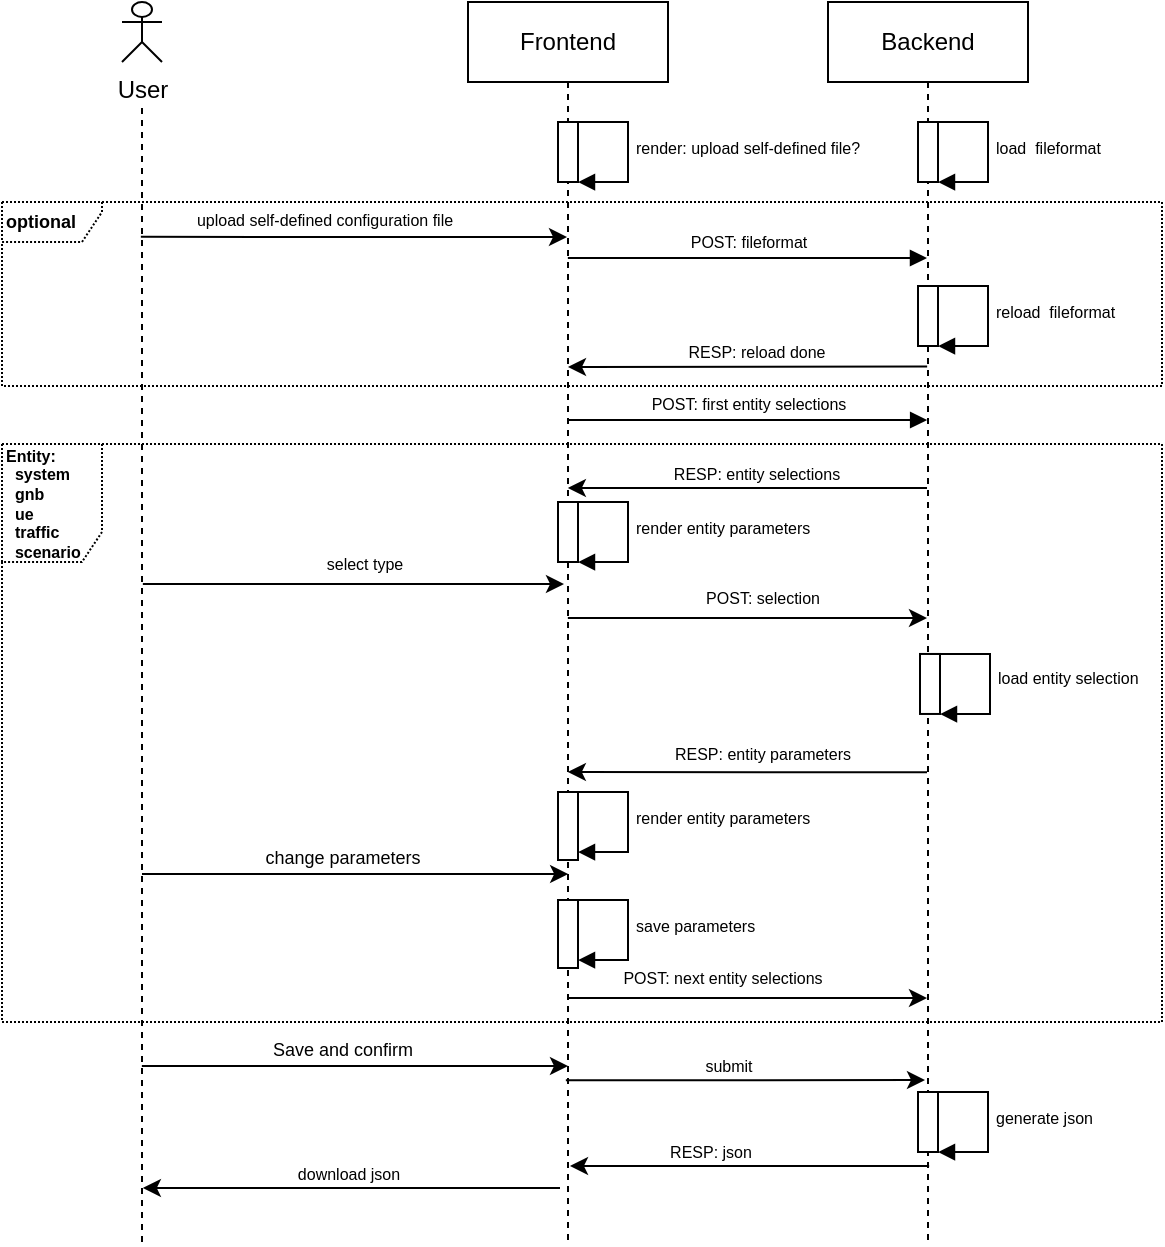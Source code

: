 <mxfile version="21.6.6" type="github">
  <diagram name="draft" id="2YBvvXClWsGukQMizWep">
    <mxGraphModel dx="956" dy="541" grid="1" gridSize="10" guides="1" tooltips="1" connect="1" arrows="1" fold="1" page="1" pageScale="1" pageWidth="850" pageHeight="1100" math="0" shadow="0">
      <root>
        <mxCell id="0" />
        <mxCell id="1" parent="0" />
        <mxCell id="DSRUICAeeT1Hs0LJj4u0-13" value="" style="edgeStyle=elbowEdgeStyle;rounded=0;orthogonalLoop=1;jettySize=auto;html=1;elbow=vertical;curved=0;" edge="1" parent="1">
          <mxGeometry relative="1" as="geometry">
            <mxPoint x="452.929" y="347.997" as="sourcePoint" />
            <mxPoint x="632.5" y="347.997" as="targetPoint" />
          </mxGeometry>
        </mxCell>
        <mxCell id="DSRUICAeeT1Hs0LJj4u0-20" value="POST: selection" style="edgeLabel;html=1;align=center;verticalAlign=middle;resizable=0;points=[];fontSize=8;" vertex="1" connectable="0" parent="DSRUICAeeT1Hs0LJj4u0-13">
          <mxGeometry x="0.459" y="1" relative="1" as="geometry">
            <mxPoint x="-34" y="-9" as="offset" />
          </mxGeometry>
        </mxCell>
        <mxCell id="DSRUICAeeT1Hs0LJj4u0-14" style="edgeStyle=elbowEdgeStyle;rounded=0;orthogonalLoop=1;jettySize=auto;html=1;elbow=vertical;curved=0;" edge="1" parent="1">
          <mxGeometry relative="1" as="geometry">
            <mxPoint x="452.929" y="538" as="sourcePoint" />
            <mxPoint x="632.5" y="538" as="targetPoint" />
            <Array as="points">
              <mxPoint x="530" y="538" />
              <mxPoint x="560" y="458" />
            </Array>
          </mxGeometry>
        </mxCell>
        <mxCell id="DSRUICAeeT1Hs0LJj4u0-28" value="POST: next entity selections" style="edgeLabel;html=1;align=center;verticalAlign=middle;resizable=0;points=[];fontSize=8;" vertex="1" connectable="0" parent="DSRUICAeeT1Hs0LJj4u0-14">
          <mxGeometry x="-0.31" y="1" relative="1" as="geometry">
            <mxPoint x="15" y="-9" as="offset" />
          </mxGeometry>
        </mxCell>
        <mxCell id="DSRUICAeeT1Hs0LJj4u0-34" style="edgeStyle=elbowEdgeStyle;rounded=0;orthogonalLoop=1;jettySize=auto;html=1;elbow=vertical;curved=0;" edge="1" parent="1">
          <mxGeometry relative="1" as="geometry">
            <mxPoint x="451.929" y="579.143" as="sourcePoint" />
            <mxPoint x="631.5" y="579.143" as="targetPoint" />
          </mxGeometry>
        </mxCell>
        <mxCell id="DSRUICAeeT1Hs0LJj4u0-35" value="submit" style="edgeLabel;html=1;align=center;verticalAlign=bottom;resizable=0;points=[];labelPosition=center;verticalLabelPosition=top;fontSize=8;" vertex="1" connectable="0" parent="DSRUICAeeT1Hs0LJj4u0-34">
          <mxGeometry x="-0.102" relative="1" as="geometry">
            <mxPoint as="offset" />
          </mxGeometry>
        </mxCell>
        <mxCell id="aM9ryv3xv72pqoxQDRHE-1" value="Frontend" style="shape=umlLifeline;perimeter=lifelinePerimeter;whiteSpace=wrap;html=1;container=0;dropTarget=0;collapsible=0;recursiveResize=0;outlineConnect=0;portConstraint=eastwest;newEdgeStyle={&quot;edgeStyle&quot;:&quot;elbowEdgeStyle&quot;,&quot;elbow&quot;:&quot;vertical&quot;,&quot;curved&quot;:0,&quot;rounded&quot;:0};" parent="1" vertex="1">
          <mxGeometry x="403" y="40" width="100" height="620" as="geometry" />
        </mxCell>
        <mxCell id="DSRUICAeeT1Hs0LJj4u0-23" value="" style="html=1;points=[];perimeter=orthogonalPerimeter;outlineConnect=0;targetShapes=umlLifeline;portConstraint=eastwest;newEdgeStyle={&quot;edgeStyle&quot;:&quot;elbowEdgeStyle&quot;,&quot;elbow&quot;:&quot;vertical&quot;,&quot;curved&quot;:0,&quot;rounded&quot;:0};" vertex="1" parent="aM9ryv3xv72pqoxQDRHE-1">
          <mxGeometry x="45" y="395" width="10" height="34" as="geometry" />
        </mxCell>
        <mxCell id="DSRUICAeeT1Hs0LJj4u0-24" value="render entity parameters" style="html=1;align=left;spacingLeft=2;endArrow=block;rounded=0;edgeStyle=orthogonalEdgeStyle;curved=0;rounded=0;fontSize=8;" edge="1" parent="aM9ryv3xv72pqoxQDRHE-1">
          <mxGeometry relative="1" as="geometry">
            <mxPoint x="50" y="395" as="sourcePoint" />
            <Array as="points">
              <mxPoint x="80" y="425" />
            </Array>
            <mxPoint x="55" y="425.029" as="targetPoint" />
          </mxGeometry>
        </mxCell>
        <mxCell id="DSRUICAeeT1Hs0LJj4u0-25" value="" style="html=1;points=[];perimeter=orthogonalPerimeter;outlineConnect=0;targetShapes=umlLifeline;portConstraint=eastwest;newEdgeStyle={&quot;edgeStyle&quot;:&quot;elbowEdgeStyle&quot;,&quot;elbow&quot;:&quot;vertical&quot;,&quot;curved&quot;:0,&quot;rounded&quot;:0};" vertex="1" parent="aM9ryv3xv72pqoxQDRHE-1">
          <mxGeometry x="45" y="250" width="10" height="30" as="geometry" />
        </mxCell>
        <mxCell id="DSRUICAeeT1Hs0LJj4u0-26" value="render entity parameters" style="html=1;align=left;spacingLeft=2;endArrow=block;rounded=0;edgeStyle=orthogonalEdgeStyle;curved=0;rounded=0;fontSize=8;" edge="1" parent="aM9ryv3xv72pqoxQDRHE-1">
          <mxGeometry relative="1" as="geometry">
            <mxPoint x="50" y="250" as="sourcePoint" />
            <Array as="points">
              <mxPoint x="80" y="280" />
            </Array>
            <mxPoint x="55" y="280.029" as="targetPoint" />
          </mxGeometry>
        </mxCell>
        <mxCell id="DSRUICAeeT1Hs0LJj4u0-49" value="" style="html=1;points=[];perimeter=orthogonalPerimeter;outlineConnect=0;targetShapes=umlLifeline;portConstraint=eastwest;newEdgeStyle={&quot;edgeStyle&quot;:&quot;elbowEdgeStyle&quot;,&quot;elbow&quot;:&quot;vertical&quot;,&quot;curved&quot;:0,&quot;rounded&quot;:0};" vertex="1" parent="aM9ryv3xv72pqoxQDRHE-1">
          <mxGeometry x="45" y="60" width="10" height="30" as="geometry" />
        </mxCell>
        <mxCell id="DSRUICAeeT1Hs0LJj4u0-50" value="render: upload self-defined file?" style="html=1;align=left;spacingLeft=2;endArrow=block;rounded=0;edgeStyle=orthogonalEdgeStyle;curved=0;rounded=0;fontSize=8;" edge="1" parent="aM9ryv3xv72pqoxQDRHE-1">
          <mxGeometry relative="1" as="geometry">
            <mxPoint x="50" y="60" as="sourcePoint" />
            <Array as="points">
              <mxPoint x="80" y="90" />
            </Array>
            <mxPoint x="55" y="90.029" as="targetPoint" />
          </mxGeometry>
        </mxCell>
        <mxCell id="DSRUICAeeT1Hs0LJj4u0-10" style="edgeStyle=elbowEdgeStyle;rounded=0;orthogonalLoop=1;jettySize=auto;html=1;elbow=vertical;curved=0;" edge="1" parent="1">
          <mxGeometry relative="1" as="geometry">
            <mxPoint x="632.5" y="282.997" as="sourcePoint" />
            <mxPoint x="452.929" y="282.997" as="targetPoint" />
          </mxGeometry>
        </mxCell>
        <mxCell id="DSRUICAeeT1Hs0LJj4u0-11" value="RESP: entity selections" style="edgeLabel;html=1;align=center;verticalAlign=bottom;resizable=0;points=[];labelPosition=center;verticalLabelPosition=top;fontSize=8;" vertex="1" connectable="0" parent="DSRUICAeeT1Hs0LJj4u0-10">
          <mxGeometry x="-0.345" y="-3" relative="1" as="geometry">
            <mxPoint x="-27" y="3" as="offset" />
          </mxGeometry>
        </mxCell>
        <mxCell id="DSRUICAeeT1Hs0LJj4u0-21" style="edgeStyle=elbowEdgeStyle;rounded=0;orthogonalLoop=1;jettySize=auto;html=1;elbow=vertical;curved=0;" edge="1" parent="1">
          <mxGeometry relative="1" as="geometry">
            <mxPoint x="632.5" y="425.143" as="sourcePoint" />
            <mxPoint x="452.929" y="425.143" as="targetPoint" />
          </mxGeometry>
        </mxCell>
        <mxCell id="DSRUICAeeT1Hs0LJj4u0-22" value="RESP: entity parameters" style="edgeLabel;html=1;align=center;verticalAlign=middle;resizable=0;points=[];fontSize=8;" vertex="1" connectable="0" parent="DSRUICAeeT1Hs0LJj4u0-21">
          <mxGeometry x="-0.332" y="-1" relative="1" as="geometry">
            <mxPoint x="-23" y="-8" as="offset" />
          </mxGeometry>
        </mxCell>
        <mxCell id="aM9ryv3xv72pqoxQDRHE-5" value="Backend" style="shape=umlLifeline;perimeter=lifelinePerimeter;whiteSpace=wrap;html=1;container=0;dropTarget=0;collapsible=0;recursiveResize=0;outlineConnect=0;portConstraint=eastwest;newEdgeStyle={&quot;edgeStyle&quot;:&quot;elbowEdgeStyle&quot;,&quot;elbow&quot;:&quot;vertical&quot;,&quot;curved&quot;:0,&quot;rounded&quot;:0};" parent="1" vertex="1">
          <mxGeometry x="583" y="40" width="100" height="620" as="geometry" />
        </mxCell>
        <mxCell id="DSRUICAeeT1Hs0LJj4u0-36" value="" style="html=1;points=[];perimeter=orthogonalPerimeter;outlineConnect=0;targetShapes=umlLifeline;portConstraint=eastwest;newEdgeStyle={&quot;edgeStyle&quot;:&quot;elbowEdgeStyle&quot;,&quot;elbow&quot;:&quot;vertical&quot;,&quot;curved&quot;:0,&quot;rounded&quot;:0};" vertex="1" parent="aM9ryv3xv72pqoxQDRHE-5">
          <mxGeometry x="45" y="545" width="10" height="30" as="geometry" />
        </mxCell>
        <mxCell id="DSRUICAeeT1Hs0LJj4u0-37" value="generate json" style="html=1;align=left;spacingLeft=2;endArrow=block;rounded=0;edgeStyle=orthogonalEdgeStyle;curved=0;rounded=0;fontSize=8;" edge="1" parent="aM9ryv3xv72pqoxQDRHE-5">
          <mxGeometry relative="1" as="geometry">
            <mxPoint x="50" y="545" as="sourcePoint" />
            <Array as="points">
              <mxPoint x="80" y="575" />
            </Array>
            <mxPoint x="55" y="575.029" as="targetPoint" />
          </mxGeometry>
        </mxCell>
        <mxCell id="DSRUICAeeT1Hs0LJj4u0-51" value="" style="html=1;points=[];perimeter=orthogonalPerimeter;outlineConnect=0;targetShapes=umlLifeline;portConstraint=eastwest;newEdgeStyle={&quot;edgeStyle&quot;:&quot;elbowEdgeStyle&quot;,&quot;elbow&quot;:&quot;vertical&quot;,&quot;curved&quot;:0,&quot;rounded&quot;:0};" vertex="1" parent="aM9ryv3xv72pqoxQDRHE-5">
          <mxGeometry x="45" y="60" width="10" height="30" as="geometry" />
        </mxCell>
        <mxCell id="DSRUICAeeT1Hs0LJj4u0-52" value="load&amp;nbsp; fileformat&lt;br&gt;" style="html=1;align=left;spacingLeft=2;endArrow=block;rounded=0;edgeStyle=orthogonalEdgeStyle;curved=0;rounded=0;fontSize=8;" edge="1" parent="aM9ryv3xv72pqoxQDRHE-5">
          <mxGeometry relative="1" as="geometry">
            <mxPoint x="50" y="60" as="sourcePoint" />
            <Array as="points">
              <mxPoint x="80" y="90" />
            </Array>
            <mxPoint x="55" y="90.029" as="targetPoint" />
          </mxGeometry>
        </mxCell>
        <mxCell id="DSRUICAeeT1Hs0LJj4u0-53" value="" style="html=1;points=[];perimeter=orthogonalPerimeter;outlineConnect=0;targetShapes=umlLifeline;portConstraint=eastwest;newEdgeStyle={&quot;edgeStyle&quot;:&quot;elbowEdgeStyle&quot;,&quot;elbow&quot;:&quot;vertical&quot;,&quot;curved&quot;:0,&quot;rounded&quot;:0};" vertex="1" parent="aM9ryv3xv72pqoxQDRHE-5">
          <mxGeometry x="45" y="142" width="10" height="30" as="geometry" />
        </mxCell>
        <mxCell id="DSRUICAeeT1Hs0LJj4u0-54" value="reload&amp;nbsp; fileformat" style="html=1;align=left;spacingLeft=2;endArrow=block;rounded=0;edgeStyle=orthogonalEdgeStyle;curved=0;rounded=0;fontSize=8;" edge="1" parent="aM9ryv3xv72pqoxQDRHE-5">
          <mxGeometry relative="1" as="geometry">
            <mxPoint x="50" y="142" as="sourcePoint" />
            <Array as="points">
              <mxPoint x="80" y="172" />
            </Array>
            <mxPoint x="55" y="172.029" as="targetPoint" />
          </mxGeometry>
        </mxCell>
        <mxCell id="aM9ryv3xv72pqoxQDRHE-7" value="POST: fileformat" style="html=1;verticalAlign=bottom;endArrow=block;edgeStyle=elbowEdgeStyle;elbow=vertical;curved=0;rounded=0;fontSize=8;" parent="1" edge="1">
          <mxGeometry relative="1" as="geometry">
            <mxPoint x="452.929" y="168" as="sourcePoint" />
            <Array as="points">
              <mxPoint x="543" y="168" />
            </Array>
            <mxPoint x="632.5" y="168" as="targetPoint" />
          </mxGeometry>
        </mxCell>
        <mxCell id="DSRUICAeeT1Hs0LJj4u0-8" style="edgeStyle=elbowEdgeStyle;rounded=0;orthogonalLoop=1;jettySize=auto;html=1;elbow=vertical;curved=0;labelPosition=left;verticalLabelPosition=middle;align=right;verticalAlign=middle;" edge="1" parent="1">
          <mxGeometry relative="1" as="geometry">
            <mxPoint x="240.429" y="330.997" as="sourcePoint" />
            <mxPoint x="451" y="331.279" as="targetPoint" />
          </mxGeometry>
        </mxCell>
        <mxCell id="DSRUICAeeT1Hs0LJj4u0-9" value="select type" style="edgeLabel;html=1;align=center;verticalAlign=middle;resizable=0;points=[];fontSize=8;" vertex="1" connectable="0" parent="DSRUICAeeT1Hs0LJj4u0-8">
          <mxGeometry x="0.379" y="-2" relative="1" as="geometry">
            <mxPoint x="-35" y="-12" as="offset" />
          </mxGeometry>
        </mxCell>
        <mxCell id="DSRUICAeeT1Hs0LJj4u0-12" style="edgeStyle=elbowEdgeStyle;rounded=0;orthogonalLoop=1;jettySize=auto;html=1;elbow=vertical;curved=0;" edge="1" parent="1">
          <mxGeometry relative="1" as="geometry">
            <mxPoint x="239.999" y="476.004" as="sourcePoint" />
            <mxPoint x="453.07" y="476.004" as="targetPoint" />
          </mxGeometry>
        </mxCell>
        <mxCell id="DSRUICAeeT1Hs0LJj4u0-27" value="change parameters" style="edgeLabel;html=1;align=center;verticalAlign=middle;resizable=0;points=[];fontSize=9;" vertex="1" connectable="0" parent="DSRUICAeeT1Hs0LJj4u0-12">
          <mxGeometry x="-0.147" y="1" relative="1" as="geometry">
            <mxPoint x="9" y="-7" as="offset" />
          </mxGeometry>
        </mxCell>
        <mxCell id="DSRUICAeeT1Hs0LJj4u0-4" style="edgeStyle=elbowEdgeStyle;rounded=0;orthogonalLoop=1;jettySize=auto;html=1;elbow=vertical;curved=0;" edge="1" parent="1">
          <mxGeometry relative="1" as="geometry">
            <mxPoint x="239.429" y="157.429" as="sourcePoint" />
            <mxPoint x="452.5" y="157.429" as="targetPoint" />
          </mxGeometry>
        </mxCell>
        <mxCell id="DSRUICAeeT1Hs0LJj4u0-5" value="upload self-defined configuration file" style="edgeLabel;html=1;align=center;verticalAlign=bottom;resizable=0;points=[];fontSize=8;labelPosition=center;verticalLabelPosition=top;" vertex="1" connectable="0" parent="DSRUICAeeT1Hs0LJj4u0-4">
          <mxGeometry x="-0.146" y="1" relative="1" as="geometry">
            <mxPoint as="offset" />
          </mxGeometry>
        </mxCell>
        <mxCell id="DSRUICAeeT1Hs0LJj4u0-29" value="" style="html=1;points=[];perimeter=orthogonalPerimeter;outlineConnect=0;targetShapes=umlLifeline;portConstraint=eastwest;newEdgeStyle={&quot;edgeStyle&quot;:&quot;elbowEdgeStyle&quot;,&quot;elbow&quot;:&quot;vertical&quot;,&quot;curved&quot;:0,&quot;rounded&quot;:0};" vertex="1" parent="1">
          <mxGeometry x="448" y="489" width="10" height="34" as="geometry" />
        </mxCell>
        <mxCell id="DSRUICAeeT1Hs0LJj4u0-30" value="save parameters" style="html=1;align=left;spacingLeft=2;endArrow=block;rounded=0;edgeStyle=orthogonalEdgeStyle;curved=0;rounded=0;fontSize=8;" edge="1" parent="1">
          <mxGeometry relative="1" as="geometry">
            <mxPoint x="453" y="489" as="sourcePoint" />
            <Array as="points">
              <mxPoint x="483" y="519" />
            </Array>
            <mxPoint x="458" y="519.029" as="targetPoint" />
          </mxGeometry>
        </mxCell>
        <mxCell id="DSRUICAeeT1Hs0LJj4u0-31" value="Entity:&lt;br style=&quot;font-size: 8px;&quot;&gt;&amp;nbsp; system&lt;br style=&quot;font-size: 8px;&quot;&gt;&lt;div style=&quot;font-size: 8px;&quot;&gt;&lt;span style=&quot;background-color: initial; font-size: 8px;&quot;&gt;&amp;nbsp; gnb&lt;/span&gt;&lt;/div&gt;&amp;nbsp; ue&lt;br style=&quot;font-size: 8px;&quot;&gt;&amp;nbsp; traffic&lt;br style=&quot;font-size: 8px;&quot;&gt;&amp;nbsp; scenario" style="shape=umlFrame;whiteSpace=wrap;html=1;pointerEvents=0;dashed=1;dashPattern=1 1;width=50;height=59;align=left;fontSize=8;fontStyle=1" vertex="1" parent="1">
          <mxGeometry x="170" y="261" width="580" height="289" as="geometry" />
        </mxCell>
        <mxCell id="DSRUICAeeT1Hs0LJj4u0-32" style="edgeStyle=elbowEdgeStyle;rounded=0;orthogonalLoop=1;jettySize=auto;html=1;elbow=vertical;curved=0;" edge="1" parent="1">
          <mxGeometry relative="1" as="geometry">
            <mxPoint x="239.929" y="572.004" as="sourcePoint" />
            <mxPoint x="453" y="572.004" as="targetPoint" />
          </mxGeometry>
        </mxCell>
        <mxCell id="DSRUICAeeT1Hs0LJj4u0-33" value="Save and confirm" style="edgeLabel;html=1;align=center;verticalAlign=middle;resizable=0;points=[];fontSize=9;" vertex="1" connectable="0" parent="DSRUICAeeT1Hs0LJj4u0-32">
          <mxGeometry x="-0.147" y="1" relative="1" as="geometry">
            <mxPoint x="9" y="-7" as="offset" />
          </mxGeometry>
        </mxCell>
        <mxCell id="DSRUICAeeT1Hs0LJj4u0-38" style="edgeStyle=elbowEdgeStyle;rounded=0;orthogonalLoop=1;jettySize=auto;html=1;elbow=vertical;curved=0;" edge="1" parent="1">
          <mxGeometry relative="1" as="geometry">
            <mxPoint x="633.57" y="622.003" as="sourcePoint" />
            <mxPoint x="453.999" y="622.003" as="targetPoint" />
          </mxGeometry>
        </mxCell>
        <mxCell id="DSRUICAeeT1Hs0LJj4u0-42" value="RESP: json" style="edgeLabel;html=1;align=center;verticalAlign=bottom;resizable=0;points=[];labelPosition=center;verticalLabelPosition=top;fontSize=8;" vertex="1" connectable="0" parent="DSRUICAeeT1Hs0LJj4u0-38">
          <mxGeometry x="0.22" y="2" relative="1" as="geometry">
            <mxPoint y="-2" as="offset" />
          </mxGeometry>
        </mxCell>
        <mxCell id="DSRUICAeeT1Hs0LJj4u0-43" style="edgeStyle=elbowEdgeStyle;rounded=0;orthogonalLoop=1;jettySize=auto;html=1;elbow=vertical;curved=0;" edge="1" parent="1">
          <mxGeometry relative="1" as="geometry">
            <mxPoint x="449.0" y="633.003" as="sourcePoint" />
            <mxPoint x="240.429" y="633" as="targetPoint" />
            <Array as="points">
              <mxPoint x="461" y="633" />
            </Array>
          </mxGeometry>
        </mxCell>
        <mxCell id="DSRUICAeeT1Hs0LJj4u0-44" value="download json" style="edgeLabel;html=1;align=center;verticalAlign=bottom;resizable=0;points=[];labelPosition=center;verticalLabelPosition=top;fontSize=8;" vertex="1" connectable="0" parent="DSRUICAeeT1Hs0LJj4u0-43">
          <mxGeometry x="0.22" y="2" relative="1" as="geometry">
            <mxPoint x="21" y="-2" as="offset" />
          </mxGeometry>
        </mxCell>
        <mxCell id="DSRUICAeeT1Hs0LJj4u0-46" value="User" style="shape=umlActor;verticalLabelPosition=bottom;verticalAlign=top;html=1;" vertex="1" parent="1">
          <mxGeometry x="230" y="40" width="20" height="30" as="geometry" />
        </mxCell>
        <mxCell id="DSRUICAeeT1Hs0LJj4u0-47" value="" style="endArrow=none;dashed=1;html=1;rounded=0;" edge="1" parent="1">
          <mxGeometry width="50" height="50" relative="1" as="geometry">
            <mxPoint x="240" y="660" as="sourcePoint" />
            <mxPoint x="240" y="90" as="targetPoint" />
          </mxGeometry>
        </mxCell>
        <mxCell id="DSRUICAeeT1Hs0LJj4u0-48" value="optional" style="shape=umlFrame;whiteSpace=wrap;html=1;pointerEvents=0;dashed=1;dashPattern=1 1;width=50;height=20;fontSize=9;align=left;fontStyle=1" vertex="1" parent="1">
          <mxGeometry x="170" y="140" width="580" height="92" as="geometry" />
        </mxCell>
        <mxCell id="DSRUICAeeT1Hs0LJj4u0-61" style="edgeStyle=elbowEdgeStyle;rounded=0;orthogonalLoop=1;jettySize=auto;html=1;elbow=vertical;curved=0;" edge="1" parent="1">
          <mxGeometry relative="1" as="geometry">
            <mxPoint x="632.57" y="222.287" as="sourcePoint" />
            <mxPoint x="452.999" y="222.287" as="targetPoint" />
          </mxGeometry>
        </mxCell>
        <mxCell id="DSRUICAeeT1Hs0LJj4u0-62" value="RESP: reload done" style="edgeLabel;html=1;align=center;verticalAlign=bottom;resizable=0;points=[];labelPosition=center;verticalLabelPosition=top;fontSize=8;" vertex="1" connectable="0" parent="DSRUICAeeT1Hs0LJj4u0-61">
          <mxGeometry x="-0.345" y="-3" relative="1" as="geometry">
            <mxPoint x="-27" y="3" as="offset" />
          </mxGeometry>
        </mxCell>
        <mxCell id="DSRUICAeeT1Hs0LJj4u0-63" value="POST: first entity selections" style="html=1;verticalAlign=bottom;endArrow=block;edgeStyle=elbowEdgeStyle;elbow=vertical;curved=0;rounded=0;fontSize=8;" edge="1" parent="1">
          <mxGeometry relative="1" as="geometry">
            <mxPoint x="452.999" y="249" as="sourcePoint" />
            <Array as="points">
              <mxPoint x="543.07" y="249" />
            </Array>
            <mxPoint x="632.57" y="249" as="targetPoint" />
          </mxGeometry>
        </mxCell>
        <mxCell id="DSRUICAeeT1Hs0LJj4u0-64" value="" style="html=1;points=[];perimeter=orthogonalPerimeter;outlineConnect=0;targetShapes=umlLifeline;portConstraint=eastwest;newEdgeStyle={&quot;edgeStyle&quot;:&quot;elbowEdgeStyle&quot;,&quot;elbow&quot;:&quot;vertical&quot;,&quot;curved&quot;:0,&quot;rounded&quot;:0};" vertex="1" parent="1">
          <mxGeometry x="629" y="365.98" width="10" height="30" as="geometry" />
        </mxCell>
        <mxCell id="DSRUICAeeT1Hs0LJj4u0-65" value="load entity selection" style="html=1;align=left;spacingLeft=2;endArrow=block;rounded=0;edgeStyle=orthogonalEdgeStyle;curved=0;rounded=0;fontSize=8;" edge="1" parent="1">
          <mxGeometry relative="1" as="geometry">
            <mxPoint x="634" y="365.98" as="sourcePoint" />
            <Array as="points">
              <mxPoint x="664" y="395.98" />
            </Array>
            <mxPoint x="639" y="396.009" as="targetPoint" />
          </mxGeometry>
        </mxCell>
      </root>
    </mxGraphModel>
  </diagram>
</mxfile>
